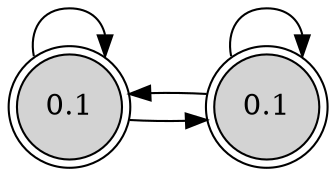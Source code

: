 digraph SBA{
	rankdir=LR
	0 [shape=doublecircle,style=filled,label="0.1"]
	1 [shape=doublecircle,style=filled,label="0.1"]

	0->0
	0->1
	1->0
	1->1
}
